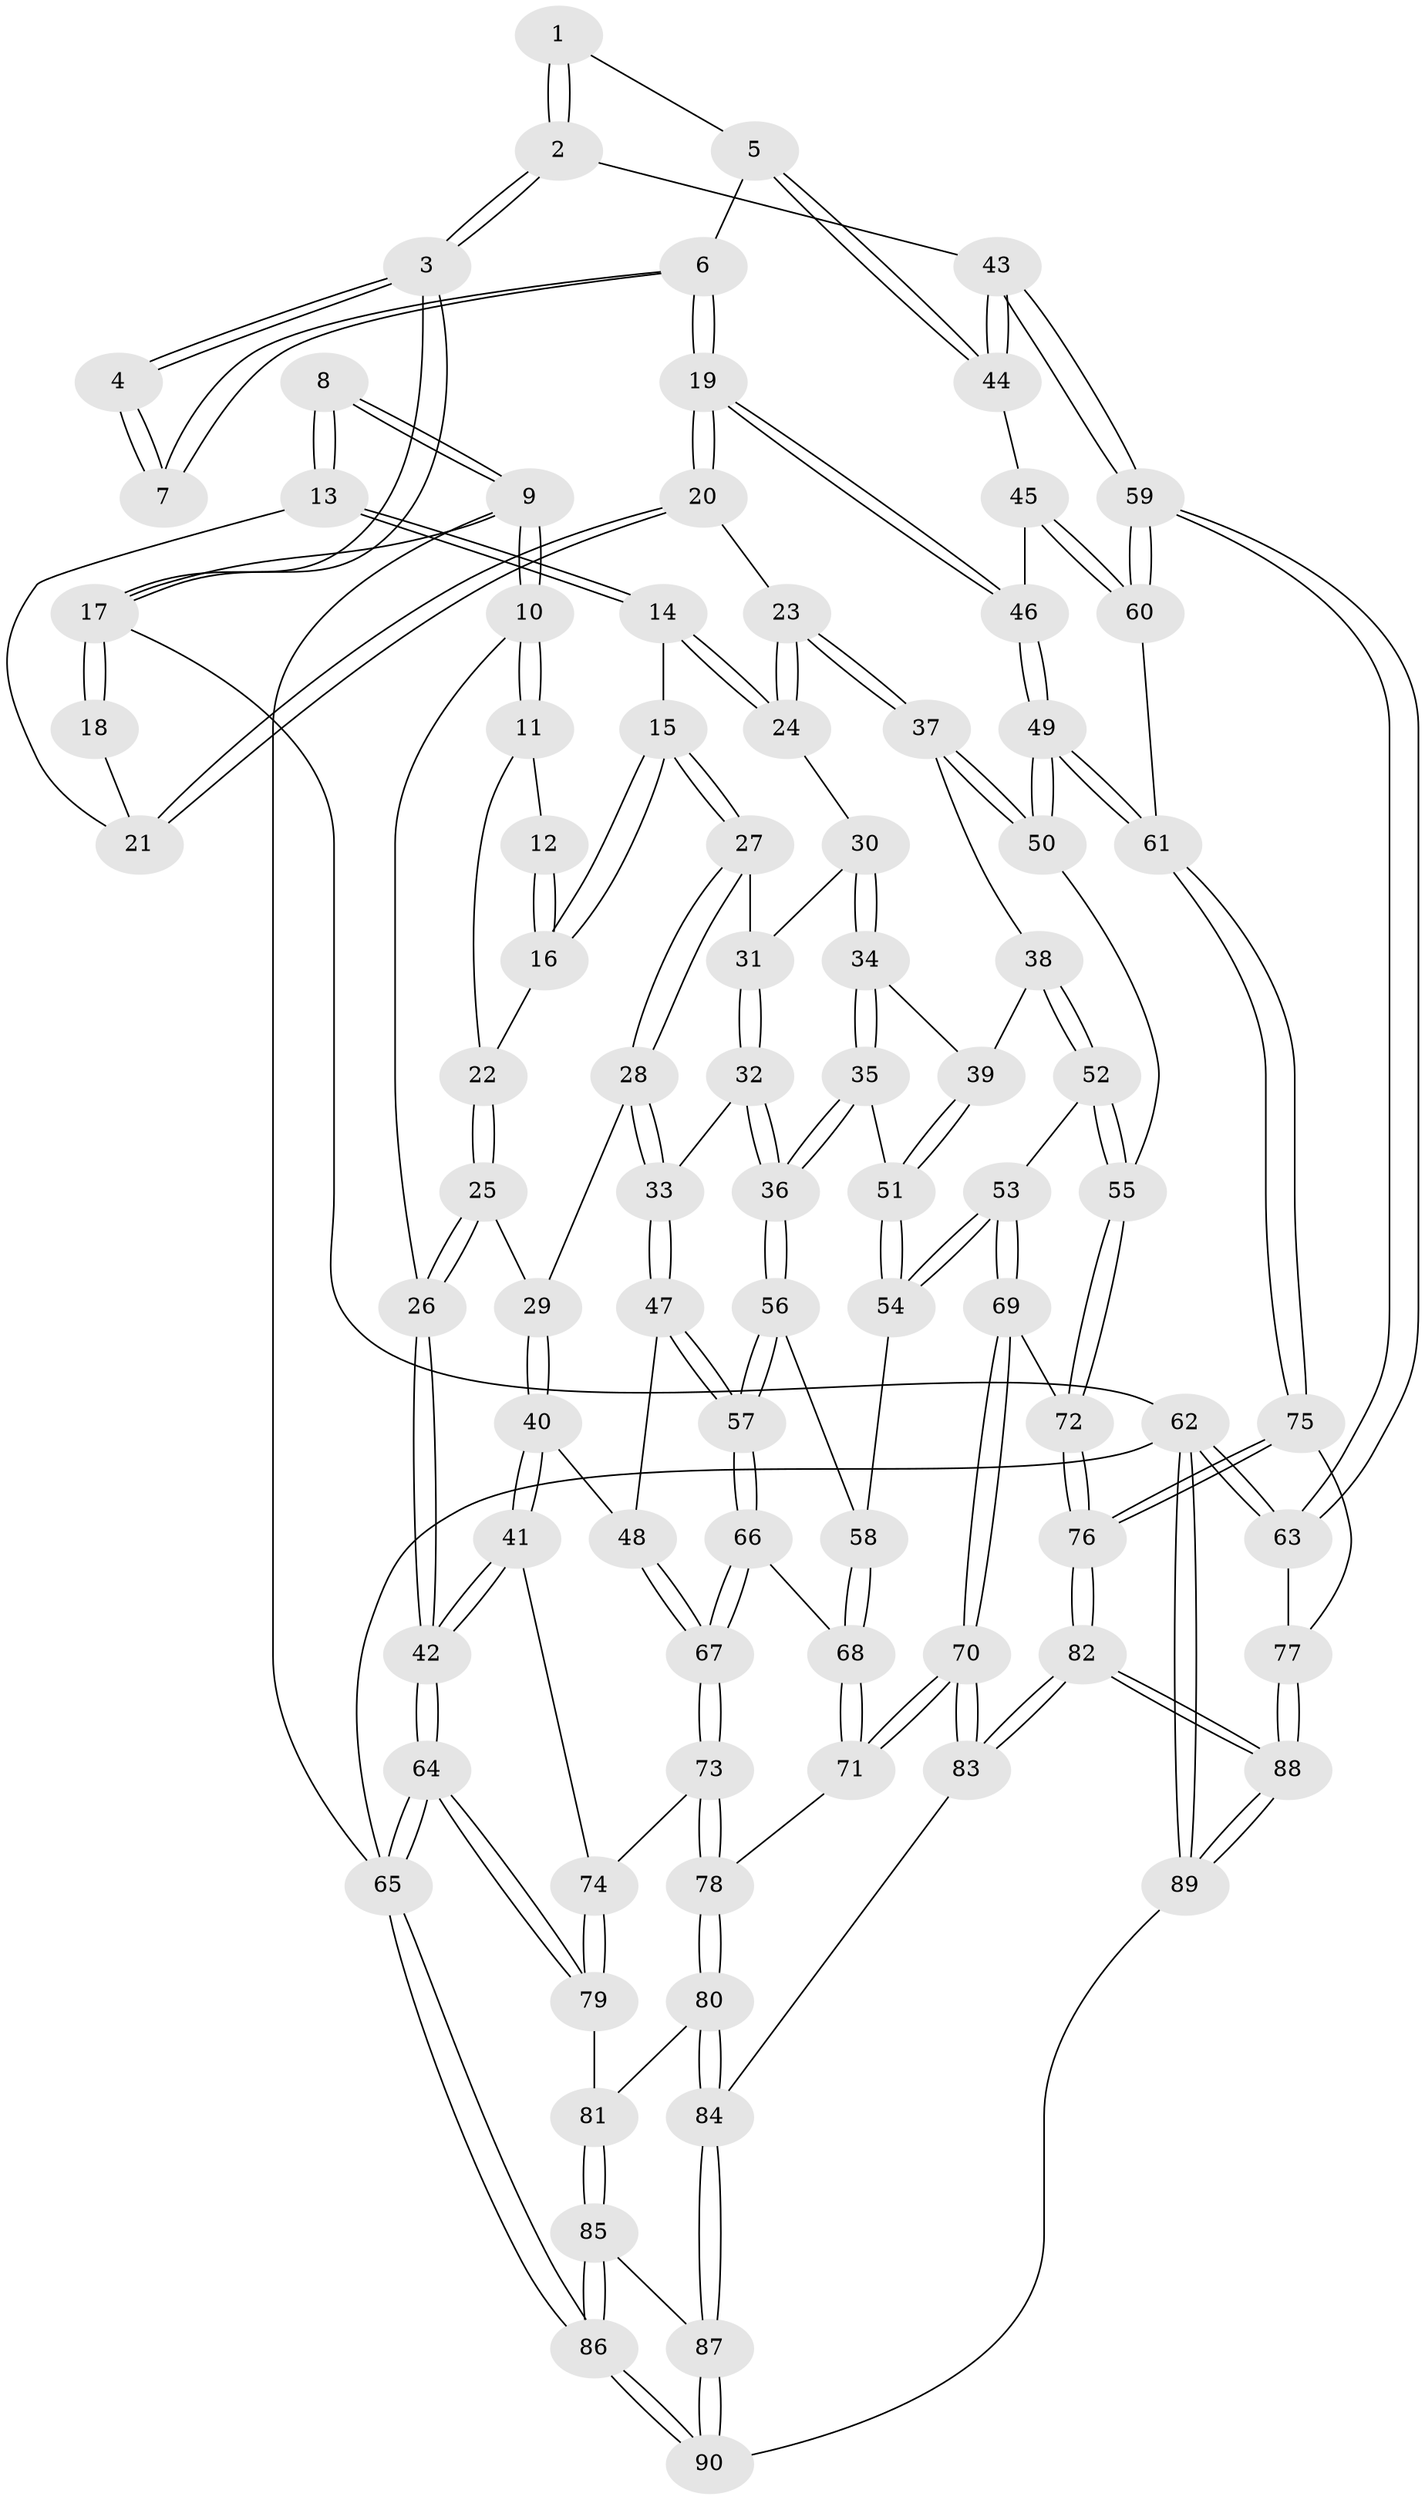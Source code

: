 // coarse degree distribution, {3: 0.11764705882352941, 6: 0.11764705882352941, 4: 0.47058823529411764, 5: 0.27450980392156865, 2: 0.0196078431372549}
// Generated by graph-tools (version 1.1) at 2025/52/02/27/25 19:52:42]
// undirected, 90 vertices, 222 edges
graph export_dot {
graph [start="1"]
  node [color=gray90,style=filled];
  1 [pos="+0.9643576365271458+0.133041097066739"];
  2 [pos="+1+0.05177245615606393"];
  3 [pos="+1+0"];
  4 [pos="+0.882513698638114+0.11089102287280612"];
  5 [pos="+0.9139516455365717+0.31585079543510275"];
  6 [pos="+0.8636993723759399+0.3129696669056964"];
  7 [pos="+0.8360599931543744+0.1369750620184047"];
  8 [pos="+0.283483699311646+0"];
  9 [pos="+0+0"];
  10 [pos="+0+0.25586346848159947"];
  11 [pos="+0.02515647623801837+0.15997163547802618"];
  12 [pos="+0.05429293228118854+0.12949218004347804"];
  13 [pos="+0.4164326874720248+0"];
  14 [pos="+0.3754331030361303+0.07597897909253595"];
  15 [pos="+0.3155151424033848+0.16273774795856077"];
  16 [pos="+0.24362192338732644+0.20191556374548042"];
  17 [pos="+1+0"];
  18 [pos="+0.5826189544026197+0"];
  19 [pos="+0.8226325564533508+0.34012904386111203"];
  20 [pos="+0.6771556962054589+0.3196066797896147"];
  21 [pos="+0.5089048746071471+0"];
  22 [pos="+0.16780549383766052+0.2491372918794149"];
  23 [pos="+0.5895385615742986+0.3847459004054455"];
  24 [pos="+0.47304838771711216+0.314756218029711"];
  25 [pos="+0.13164695901773085+0.33222093681000064"];
  26 [pos="+0+0.34767147702534146"];
  27 [pos="+0.3073631665757769+0.3096305935876337"];
  28 [pos="+0.20958574809888234+0.40724049331707524"];
  29 [pos="+0.1676916379314859+0.3843273190832363"];
  30 [pos="+0.407733927711087+0.37927990335368084"];
  31 [pos="+0.3354200971748302+0.3481293171461404"];
  32 [pos="+0.3151276661923476+0.4659890255346867"];
  33 [pos="+0.22161446643402527+0.43107351310235753"];
  34 [pos="+0.40772597930330423+0.40387179198570594"];
  35 [pos="+0.37589749715254783+0.4753161500012811"];
  36 [pos="+0.3427943307267686+0.49112026413719917"];
  37 [pos="+0.5815818033531922+0.41357353273127606"];
  38 [pos="+0.5598982143440482+0.4333080933013929"];
  39 [pos="+0.5254782407293015+0.44747233926539143"];
  40 [pos="+0.010789481264081037+0.5542855729741547"];
  41 [pos="+0+0.5683709807645638"];
  42 [pos="+0+0.5753925849910886"];
  43 [pos="+1+0.3364991650637014"];
  44 [pos="+1+0.3408101688912219"];
  45 [pos="+0.9610228030149565+0.5128786003619216"];
  46 [pos="+0.8084370469097814+0.5114447219523288"];
  47 [pos="+0.18703172303776092+0.5204628015208183"];
  48 [pos="+0.06397426931217588+0.5575714590703924"];
  49 [pos="+0.7856318963379458+0.5825376477205898"];
  50 [pos="+0.7004001564098651+0.5964299771655187"];
  51 [pos="+0.4620738836796219+0.4965557910743912"];
  52 [pos="+0.5395041237695081+0.5963310949458297"];
  53 [pos="+0.5100446090588979+0.6101364268650624"];
  54 [pos="+0.4747450612264273+0.5966675023352427"];
  55 [pos="+0.6890211258925116+0.605601346297228"];
  56 [pos="+0.33076408273377317+0.5684249374598115"];
  57 [pos="+0.2749366578999735+0.6086648360436706"];
  58 [pos="+0.41603376727467833+0.6118226884432425"];
  59 [pos="+1+0.7644670119697451"];
  60 [pos="+0.9574057563853624+0.6038586388701621"];
  61 [pos="+0.7929601695247641+0.5903475012258459"];
  62 [pos="+1+1"];
  63 [pos="+1+0.8057213147479148"];
  64 [pos="+0+0.7500615973756626"];
  65 [pos="+0+1"];
  66 [pos="+0.2551245941462171+0.658441517954924"];
  67 [pos="+0.23850578483382912+0.6788256232979774"];
  68 [pos="+0.4019782831171689+0.7059069986942699"];
  69 [pos="+0.5200812769692866+0.7118521984150011"];
  70 [pos="+0.43607295146293135+0.7816731960032591"];
  71 [pos="+0.4300860520444756+0.7776130344807454"];
  72 [pos="+0.636588835072112+0.7404236209959908"];
  73 [pos="+0.23468460246210884+0.6912254383351164"];
  74 [pos="+0.1908359622054075+0.7267475507991303"];
  75 [pos="+0.8496053161840993+0.758761280323365"];
  76 [pos="+0.6863639415556347+0.9027956911444277"];
  77 [pos="+1+0.8118749643591945"];
  78 [pos="+0.31321841137174267+0.7802677345348549"];
  79 [pos="+0.13592690593761417+0.8128184642429459"];
  80 [pos="+0.2826705788145555+0.850825890552356"];
  81 [pos="+0.1581823729221796+0.8515749518936598"];
  82 [pos="+0.6388134206036445+1"];
  83 [pos="+0.467835944068443+0.891839409584625"];
  84 [pos="+0.3206067072807933+0.907734442655302"];
  85 [pos="+0.1585292885173585+0.9009663483347997"];
  86 [pos="+0+1"];
  87 [pos="+0.27193233231043246+0.9864777057670427"];
  88 [pos="+0.6433917101922719+1"];
  89 [pos="+0.6427095121022531+1"];
  90 [pos="+0.3012213180638428+1"];
  1 -- 2;
  1 -- 2;
  1 -- 5;
  2 -- 3;
  2 -- 3;
  2 -- 43;
  3 -- 4;
  3 -- 4;
  3 -- 17;
  3 -- 17;
  4 -- 7;
  4 -- 7;
  5 -- 6;
  5 -- 44;
  5 -- 44;
  6 -- 7;
  6 -- 7;
  6 -- 19;
  6 -- 19;
  8 -- 9;
  8 -- 9;
  8 -- 13;
  8 -- 13;
  9 -- 10;
  9 -- 10;
  9 -- 17;
  9 -- 65;
  10 -- 11;
  10 -- 11;
  10 -- 26;
  11 -- 12;
  11 -- 22;
  12 -- 16;
  12 -- 16;
  13 -- 14;
  13 -- 14;
  13 -- 21;
  14 -- 15;
  14 -- 24;
  14 -- 24;
  15 -- 16;
  15 -- 16;
  15 -- 27;
  15 -- 27;
  16 -- 22;
  17 -- 18;
  17 -- 18;
  17 -- 62;
  18 -- 21;
  19 -- 20;
  19 -- 20;
  19 -- 46;
  19 -- 46;
  20 -- 21;
  20 -- 21;
  20 -- 23;
  22 -- 25;
  22 -- 25;
  23 -- 24;
  23 -- 24;
  23 -- 37;
  23 -- 37;
  24 -- 30;
  25 -- 26;
  25 -- 26;
  25 -- 29;
  26 -- 42;
  26 -- 42;
  27 -- 28;
  27 -- 28;
  27 -- 31;
  28 -- 29;
  28 -- 33;
  28 -- 33;
  29 -- 40;
  29 -- 40;
  30 -- 31;
  30 -- 34;
  30 -- 34;
  31 -- 32;
  31 -- 32;
  32 -- 33;
  32 -- 36;
  32 -- 36;
  33 -- 47;
  33 -- 47;
  34 -- 35;
  34 -- 35;
  34 -- 39;
  35 -- 36;
  35 -- 36;
  35 -- 51;
  36 -- 56;
  36 -- 56;
  37 -- 38;
  37 -- 50;
  37 -- 50;
  38 -- 39;
  38 -- 52;
  38 -- 52;
  39 -- 51;
  39 -- 51;
  40 -- 41;
  40 -- 41;
  40 -- 48;
  41 -- 42;
  41 -- 42;
  41 -- 74;
  42 -- 64;
  42 -- 64;
  43 -- 44;
  43 -- 44;
  43 -- 59;
  43 -- 59;
  44 -- 45;
  45 -- 46;
  45 -- 60;
  45 -- 60;
  46 -- 49;
  46 -- 49;
  47 -- 48;
  47 -- 57;
  47 -- 57;
  48 -- 67;
  48 -- 67;
  49 -- 50;
  49 -- 50;
  49 -- 61;
  49 -- 61;
  50 -- 55;
  51 -- 54;
  51 -- 54;
  52 -- 53;
  52 -- 55;
  52 -- 55;
  53 -- 54;
  53 -- 54;
  53 -- 69;
  53 -- 69;
  54 -- 58;
  55 -- 72;
  55 -- 72;
  56 -- 57;
  56 -- 57;
  56 -- 58;
  57 -- 66;
  57 -- 66;
  58 -- 68;
  58 -- 68;
  59 -- 60;
  59 -- 60;
  59 -- 63;
  59 -- 63;
  60 -- 61;
  61 -- 75;
  61 -- 75;
  62 -- 63;
  62 -- 63;
  62 -- 89;
  62 -- 89;
  62 -- 65;
  63 -- 77;
  64 -- 65;
  64 -- 65;
  64 -- 79;
  64 -- 79;
  65 -- 86;
  65 -- 86;
  66 -- 67;
  66 -- 67;
  66 -- 68;
  67 -- 73;
  67 -- 73;
  68 -- 71;
  68 -- 71;
  69 -- 70;
  69 -- 70;
  69 -- 72;
  70 -- 71;
  70 -- 71;
  70 -- 83;
  70 -- 83;
  71 -- 78;
  72 -- 76;
  72 -- 76;
  73 -- 74;
  73 -- 78;
  73 -- 78;
  74 -- 79;
  74 -- 79;
  75 -- 76;
  75 -- 76;
  75 -- 77;
  76 -- 82;
  76 -- 82;
  77 -- 88;
  77 -- 88;
  78 -- 80;
  78 -- 80;
  79 -- 81;
  80 -- 81;
  80 -- 84;
  80 -- 84;
  81 -- 85;
  81 -- 85;
  82 -- 83;
  82 -- 83;
  82 -- 88;
  82 -- 88;
  83 -- 84;
  84 -- 87;
  84 -- 87;
  85 -- 86;
  85 -- 86;
  85 -- 87;
  86 -- 90;
  86 -- 90;
  87 -- 90;
  87 -- 90;
  88 -- 89;
  88 -- 89;
  89 -- 90;
}
